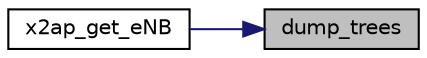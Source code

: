 digraph "dump_trees"
{
 // LATEX_PDF_SIZE
  edge [fontname="Helvetica",fontsize="10",labelfontname="Helvetica",labelfontsize="10"];
  node [fontname="Helvetica",fontsize="10",shape=record];
  rankdir="RL";
  Node1 [label="dump_trees",height=0.2,width=0.4,color="black", fillcolor="grey75", style="filled", fontcolor="black",tooltip=" "];
  Node1 -> Node2 [dir="back",color="midnightblue",fontsize="10",style="solid",fontname="Helvetica"];
  Node2 [label="x2ap_get_eNB",height=0.2,width=0.4,color="black", fillcolor="white", style="filled",URL="$x2ap__eNB__management__procedures_8h.html#a946ed3d5b808cb018b4e59629bc0a93d",tooltip=" "];
}
